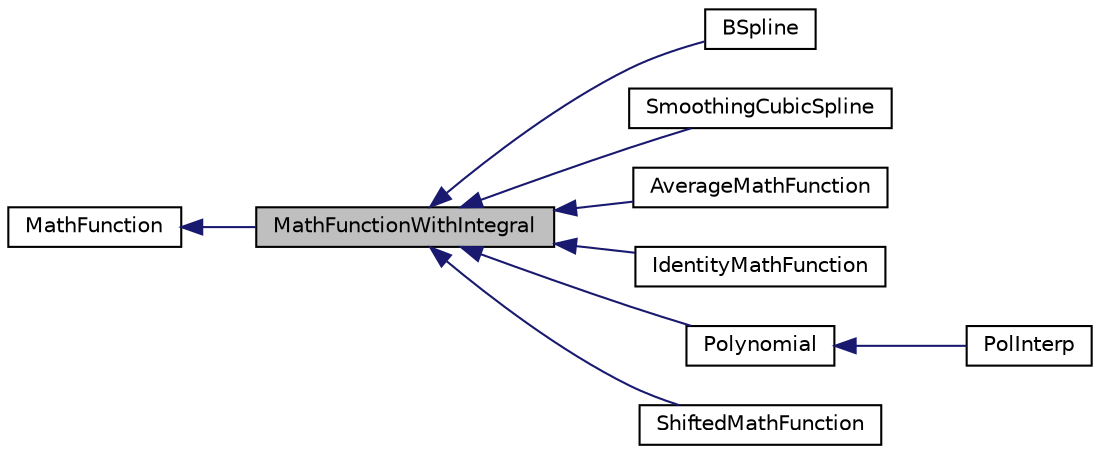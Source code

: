 digraph "MathFunctionWithIntegral"
{
 // INTERACTIVE_SVG=YES
  bgcolor="transparent";
  edge [fontname="Helvetica",fontsize="10",labelfontname="Helvetica",labelfontsize="10"];
  node [fontname="Helvetica",fontsize="10",shape=record];
  rankdir="LR";
  Node0 [label="MathFunctionWithIntegral",height=0.2,width=0.4,color="black", fillcolor="grey75", style="filled", fontcolor="black"];
  Node1 -> Node0 [dir="back",color="midnightblue",fontsize="10",style="solid",fontname="Helvetica"];
  Node1 [label="MathFunction",height=0.2,width=0.4,color="black",URL="$d4/daa/interfaceumontreal_1_1ssj_1_1functions_1_1MathFunction.html",tooltip="This interface should be implemented by classes which represent univariate mathematical functions..."];
  Node0 -> Node2 [dir="back",color="midnightblue",fontsize="10",style="solid",fontname="Helvetica"];
  Node2 [label="BSpline",height=0.2,width=0.4,color="black",URL="$d5/d10/classumontreal_1_1ssj_1_1functionfit_1_1BSpline.html",tooltip="Represents a B-spline with control points at . "];
  Node0 -> Node3 [dir="back",color="midnightblue",fontsize="10",style="solid",fontname="Helvetica"];
  Node3 [label="SmoothingCubicSpline",height=0.2,width=0.4,color="black",URL="$d0/d24/classumontreal_1_1ssj_1_1functionfit_1_1SmoothingCubicSpline.html",tooltip="Represents a cubic spline with nodes at  computed with the smoothing cubic spline algorithm of Schoen..."];
  Node0 -> Node4 [dir="back",color="midnightblue",fontsize="10",style="solid",fontname="Helvetica"];
  Node4 [label="AverageMathFunction",height=0.2,width=0.4,color="black",URL="$d4/dd2/classumontreal_1_1ssj_1_1functions_1_1AverageMathFunction.html",tooltip="Represents a function computing the average of several functions. "];
  Node0 -> Node5 [dir="back",color="midnightblue",fontsize="10",style="solid",fontname="Helvetica"];
  Node5 [label="IdentityMathFunction",height=0.2,width=0.4,color="black",URL="$df/d88/classumontreal_1_1ssj_1_1functions_1_1IdentityMathFunction.html",tooltip="Represents the identity function . "];
  Node0 -> Node6 [dir="back",color="midnightblue",fontsize="10",style="solid",fontname="Helvetica"];
  Node6 [label="Polynomial",height=0.2,width=0.4,color="black",URL="$df/de7/classumontreal_1_1ssj_1_1functions_1_1Polynomial.html",tooltip="Represents a polynomial of degree  in power form. "];
  Node6 -> Node7 [dir="back",color="midnightblue",fontsize="10",style="solid",fontname="Helvetica"];
  Node7 [label="PolInterp",height=0.2,width=0.4,color="black",URL="$d0/d21/classumontreal_1_1ssj_1_1functionfit_1_1PolInterp.html",tooltip="Represents a polynomial that interpolates through a set of points. "];
  Node0 -> Node8 [dir="back",color="midnightblue",fontsize="10",style="solid",fontname="Helvetica"];
  Node8 [label="ShiftedMathFunction",height=0.2,width=0.4,color="black",URL="$dc/d96/classumontreal_1_1ssj_1_1functions_1_1ShiftedMathFunction.html",tooltip="Represents a function computing  for a user-defined function  and shift . "];
}
